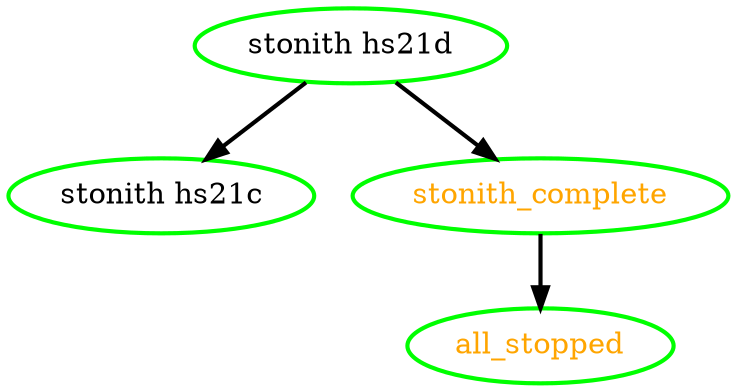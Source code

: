 digraph "g" {
"all_stopped" [ style=bold color="green" fontcolor="orange" ]
"stonith hs21c" [ style=bold color="green" fontcolor="black" ]
"stonith hs21d" -> "stonith hs21c" [ style = bold]
"stonith hs21d" -> "stonith_complete" [ style = bold]
"stonith hs21d" [ style=bold color="green" fontcolor="black" ]
"stonith_complete" -> "all_stopped" [ style = bold]
"stonith_complete" [ style=bold color="green" fontcolor="orange" ]
}
